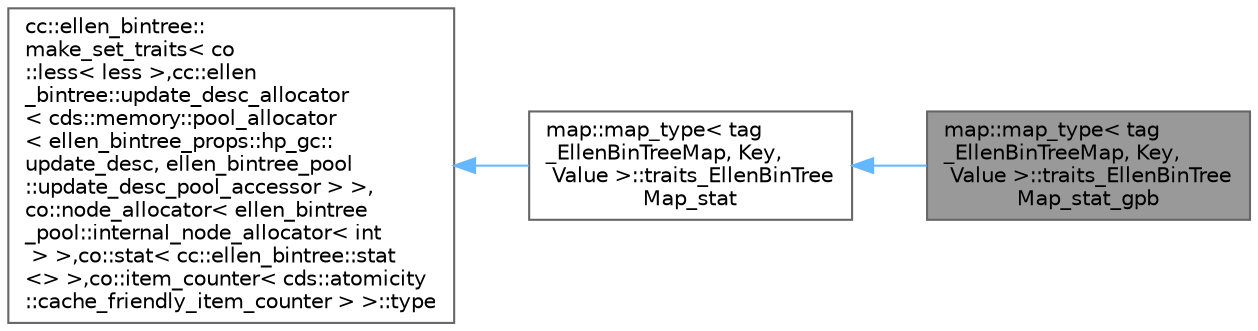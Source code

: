 digraph "map::map_type&lt; tag_EllenBinTreeMap, Key, Value &gt;::traits_EllenBinTreeMap_stat_gpb"
{
 // LATEX_PDF_SIZE
  bgcolor="transparent";
  edge [fontname=Helvetica,fontsize=10,labelfontname=Helvetica,labelfontsize=10];
  node [fontname=Helvetica,fontsize=10,shape=box,height=0.2,width=0.4];
  rankdir="LR";
  Node1 [id="Node000001",label="map::map_type\< tag\l_EllenBinTreeMap, Key,\l Value \>::traits_EllenBinTree\lMap_stat_gpb",height=0.2,width=0.4,color="gray40", fillcolor="grey60", style="filled", fontcolor="black",tooltip=" "];
  Node2 -> Node1 [id="edge1_Node000001_Node000002",dir="back",color="steelblue1",style="solid",tooltip=" "];
  Node2 [id="Node000002",label="map::map_type\< tag\l_EllenBinTreeMap, Key,\l Value \>::traits_EllenBinTree\lMap_stat",height=0.2,width=0.4,color="gray40", fillcolor="white", style="filled",URL="$structmap_1_1map__type_3_01tag___ellen_bin_tree_map_00_01_key_00_01_value_01_4_1_1traits___ellen_bin_tree_map__stat.html",tooltip=" "];
  Node3 -> Node2 [id="edge2_Node000002_Node000003",dir="back",color="steelblue1",style="solid",tooltip=" "];
  Node3 [id="Node000003",label="cc::ellen_bintree::\lmake_set_traits\< co\l::less\< less \>,cc::ellen\l_bintree::update_desc_allocator\l\< cds::memory::pool_allocator\l\< ellen_bintree_props::hp_gc::\lupdate_desc, ellen_bintree_pool\l::update_desc_pool_accessor \> \>,\lco::node_allocator\< ellen_bintree\l_pool::internal_node_allocator\< int\l \> \>,co::stat\< cc::ellen_bintree::stat\l\<\> \>,co::item_counter\< cds::atomicity\l::cache_friendly_item_counter \> \>::type",height=0.2,width=0.4,color="gray40", fillcolor="white", style="filled",tooltip=" "];
}
